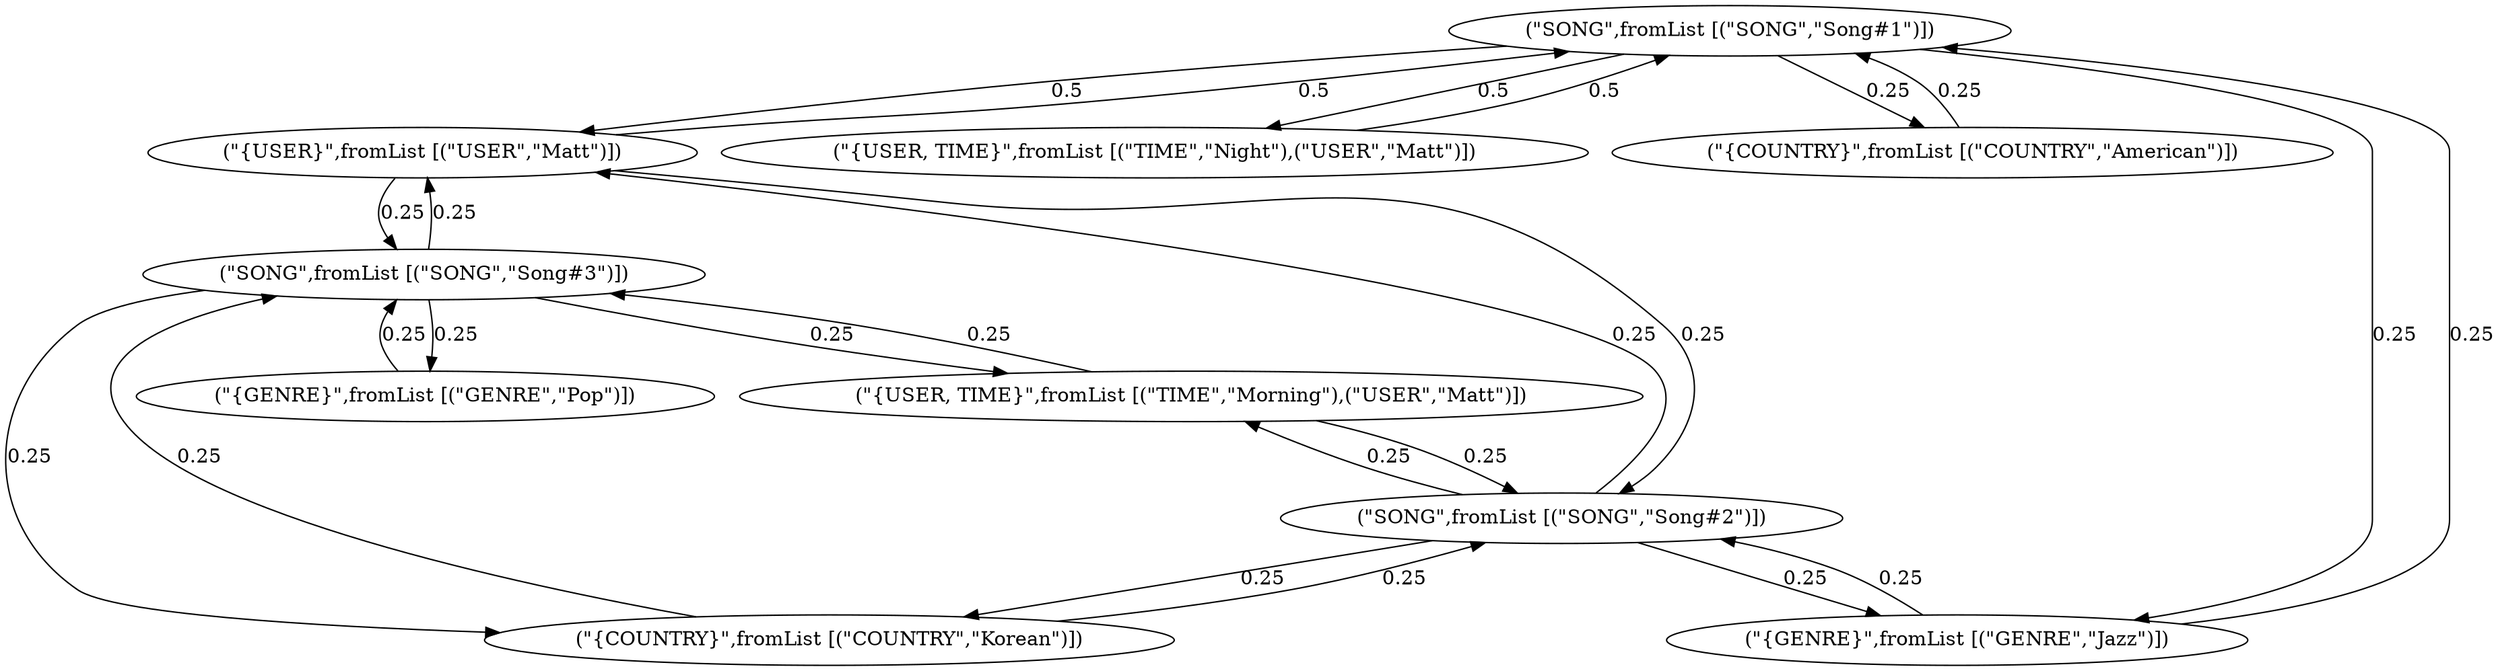 digraph G {
1 -> 10[label="0.5"];
1 -> 9[label="0.5"];
1 -> 6[label="0.25"];
1 -> 4[label="0.25"];
2 -> 10[label="0.25"];
2 -> 8[label="0.25"];
2 -> 7[label="0.25"];
2 -> 4[label="0.25"];
3 -> 10[label="0.25"];
3 -> 8[label="0.25"];
3 -> 7[label="0.25"];
3 -> 5[label="0.25"];
4 -> 2[label="0.25"];
4 -> 1[label="0.25"];
5 -> 3[label="0.25"];
6 -> 1[label="0.25"];
7 -> 3[label="0.25"];
7 -> 2[label="0.25"];
8 -> 3[label="0.25"];
8 -> 2[label="0.25"];
9 -> 1[label="0.5"];
10 -> 3[label="0.25"];
10 -> 2[label="0.25"];
10 -> 1[label="0.5"];
1 [label="(\"SONG\",fromList [(\"SONG\",\"Song#1\")])"];
2 [label="(\"SONG\",fromList [(\"SONG\",\"Song#2\")])"];
3 [label="(\"SONG\",fromList [(\"SONG\",\"Song#3\")])"];
4 [label="(\"{GENRE}\",fromList [(\"GENRE\",\"Jazz\")])"];
5 [label="(\"{GENRE}\",fromList [(\"GENRE\",\"Pop\")])"];
6 [label="(\"{COUNTRY}\",fromList [(\"COUNTRY\",\"American\")])"];
7 [label="(\"{COUNTRY}\",fromList [(\"COUNTRY\",\"Korean\")])"];
8 [label="(\"{USER, TIME}\",fromList [(\"TIME\",\"Morning\"),(\"USER\",\"Matt\")])"];
9 [label="(\"{USER, TIME}\",fromList [(\"TIME\",\"Night\"),(\"USER\",\"Matt\")])"];
10 [label="(\"{USER}\",fromList [(\"USER\",\"Matt\")])"];
}